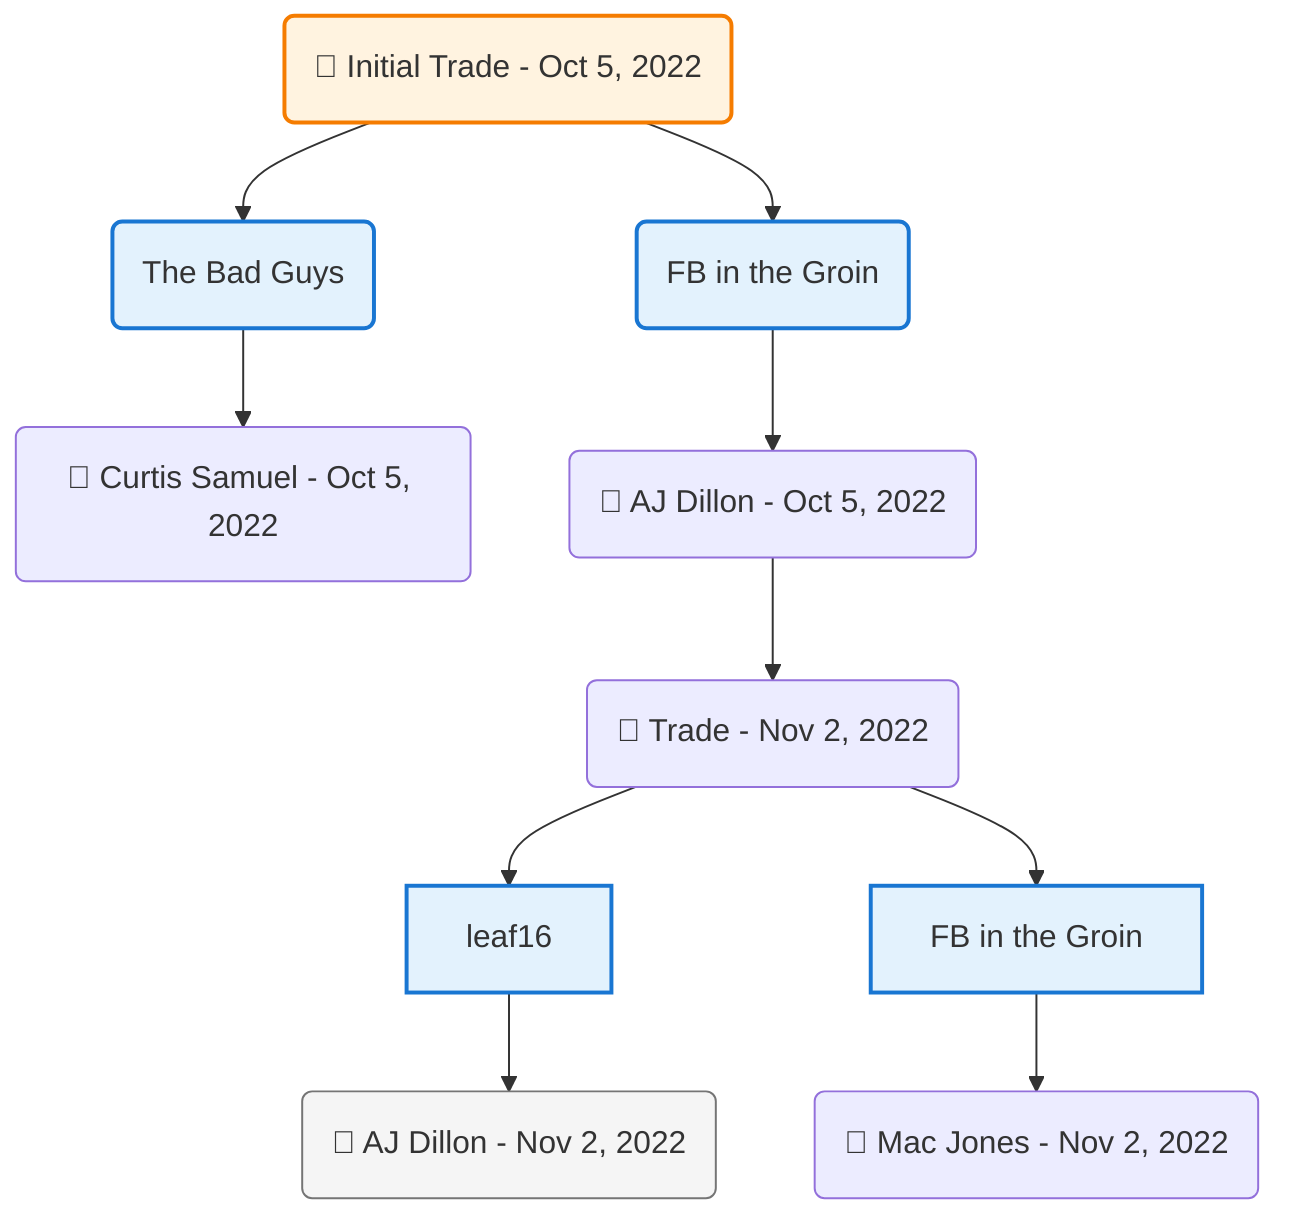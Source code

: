 flowchart TD

    TRADE_MAIN("🔄 Initial Trade - Oct 5, 2022")
    TEAM_1("The Bad Guys")
    TEAM_2("FB in the Groin")
    NODE_37d01e76-cad0-4bff-80f6-acec656d6d25("🔄 Curtis Samuel - Oct 5, 2022")
    NODE_a64aab16-2735-4b3c-8619-e4f6d710dc04("🔄 AJ Dillon - Oct 5, 2022")
    TRADE_1ae5af1b-0cfd-4039-a840-4f3acc20b506_3("🔄 Trade - Nov 2, 2022")
    TEAM_66fb98f4-89a7-45f9-893a-b41d71e6249d_4["leaf16"]
    NODE_4617ad57-25da-4746-ba9f-8da25a714cce("🔄 AJ Dillon - Nov 2, 2022")
    TEAM_f483ecf1-cd17-4991-854b-e52dfc957b45_5["FB in the Groin"]
    NODE_b63e0f53-75a2-43f9-8849-63fb7c8f56d3("🔄 Mac Jones - Nov 2, 2022")

    TRADE_MAIN --> TEAM_1
    TRADE_MAIN --> TEAM_2
    TEAM_1 --> NODE_37d01e76-cad0-4bff-80f6-acec656d6d25
    TEAM_2 --> NODE_a64aab16-2735-4b3c-8619-e4f6d710dc04
    NODE_a64aab16-2735-4b3c-8619-e4f6d710dc04 --> TRADE_1ae5af1b-0cfd-4039-a840-4f3acc20b506_3
    TRADE_1ae5af1b-0cfd-4039-a840-4f3acc20b506_3 --> TEAM_66fb98f4-89a7-45f9-893a-b41d71e6249d_4
    TEAM_66fb98f4-89a7-45f9-893a-b41d71e6249d_4 --> NODE_4617ad57-25da-4746-ba9f-8da25a714cce
    TRADE_1ae5af1b-0cfd-4039-a840-4f3acc20b506_3 --> TEAM_f483ecf1-cd17-4991-854b-e52dfc957b45_5
    TEAM_f483ecf1-cd17-4991-854b-e52dfc957b45_5 --> NODE_b63e0f53-75a2-43f9-8849-63fb7c8f56d3

    %% Node styling
    classDef teamNode fill:#e3f2fd,stroke:#1976d2,stroke-width:2px
    classDef tradeNode fill:#fff3e0,stroke:#f57c00,stroke-width:2px
    classDef playerNode fill:#f3e5f5,stroke:#7b1fa2,stroke-width:1px
    classDef nonRootPlayerNode fill:#f5f5f5,stroke:#757575,stroke-width:1px
    classDef endNode fill:#ffebee,stroke:#c62828,stroke-width:2px
    classDef waiverNode fill:#e8f5e8,stroke:#388e3c,stroke-width:2px
    classDef championshipNode fill:#fff9c4,stroke:#f57f17,stroke-width:3px

    class TEAM_1,TEAM_2,TEAM_66fb98f4-89a7-45f9-893a-b41d71e6249d_4,TEAM_f483ecf1-cd17-4991-854b-e52dfc957b45_5 teamNode
    class NODE_4617ad57-25da-4746-ba9f-8da25a714cce nonRootPlayerNode
    class TRADE_MAIN tradeNode